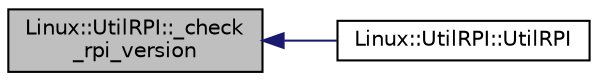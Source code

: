digraph "Linux::UtilRPI::_check_rpi_version"
{
 // INTERACTIVE_SVG=YES
  edge [fontname="Helvetica",fontsize="10",labelfontname="Helvetica",labelfontsize="10"];
  node [fontname="Helvetica",fontsize="10",shape=record];
  rankdir="LR";
  Node1 [label="Linux::UtilRPI::_check\l_rpi_version",height=0.2,width=0.4,color="black", fillcolor="grey75", style="filled", fontcolor="black"];
  Node1 -> Node2 [dir="back",color="midnightblue",fontsize="10",style="solid",fontname="Helvetica"];
  Node2 [label="Linux::UtilRPI::UtilRPI",height=0.2,width=0.4,color="black", fillcolor="white", style="filled",URL="$classLinux_1_1UtilRPI.html#a07200c6cc53cb3e2ef0cbdc638ef89fa"];
}
